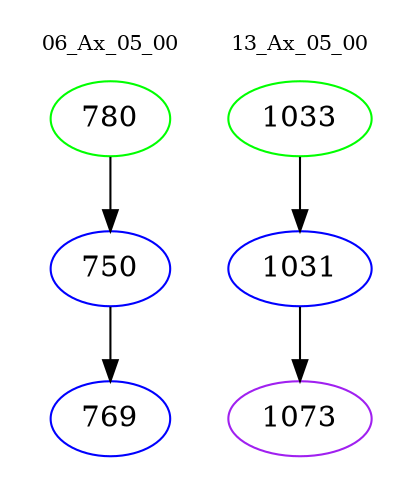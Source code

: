 digraph{
subgraph cluster_0 {
color = white
label = "06_Ax_05_00";
fontsize=10;
T0_780 [label="780", color="green"]
T0_780 -> T0_750 [color="black"]
T0_750 [label="750", color="blue"]
T0_750 -> T0_769 [color="black"]
T0_769 [label="769", color="blue"]
}
subgraph cluster_1 {
color = white
label = "13_Ax_05_00";
fontsize=10;
T1_1033 [label="1033", color="green"]
T1_1033 -> T1_1031 [color="black"]
T1_1031 [label="1031", color="blue"]
T1_1031 -> T1_1073 [color="black"]
T1_1073 [label="1073", color="purple"]
}
}
